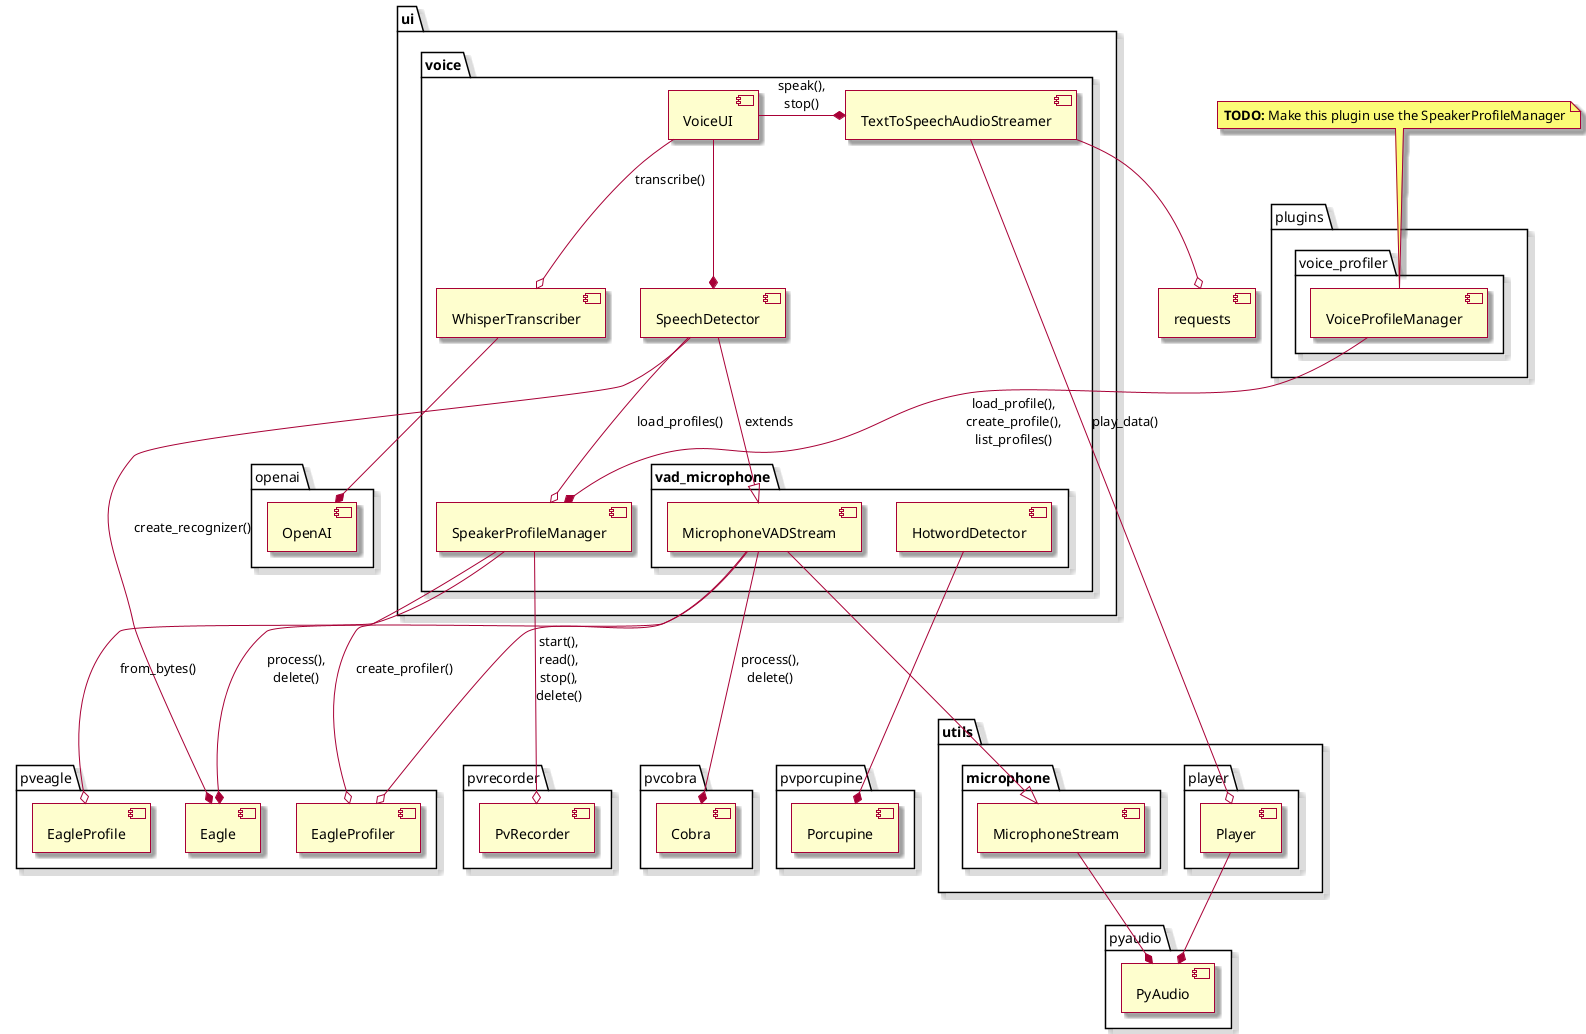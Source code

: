 @startuml

skin rose

' left to right direction
set namespaceSeparator .
skinparam MaxMessageSize 50

package "ui" as ui {
   package "voice" as voice {
      component VoiceUI
      component SpeechDetector
      component TextToSpeechAudioStreamer
      package vad_microphone {
         component MicrophoneVADStream
         component HotwordDetector
      }
      component SpeakerProfileManager
      component WhisperTranscriber
   }
}

package "utils" as utils {
   package microphone {
      component MicrophoneStream
   }
}

VoiceUI --* SpeechDetector
VoiceUI --o WhisperTranscriber: transcribe()
VoiceUI -left-* TextToSpeechAudioStreamer: speak(), stop()

TextToSpeechAudioStreamer --o [requests]
TextToSpeechAudioStreamer --o [utils.player.Player]: play_data()

SpeechDetector --o SpeakerProfileManager: load_profiles()
SpeechDetector --|> MicrophoneVADStream: extends
SpeechDetector --* [pveagle.Eagle]: create_recognizer()

SpeakerProfileManager --o [pveagle.EagleProfiler]: create_profiler()
SpeakerProfileManager --o [pveagle.EagleProfile]: from_bytes()
SpeakerProfileManager --o [pvrecorder.PvRecorder]: start(), read(), stop(), delete()

MicrophoneVADStream --* [pvcobra.Cobra]: process(), delete()
MicrophoneVADStream --* [pveagle.Eagle]: process(), delete()
MicrophoneVADStream --o [pveagle.EagleProfiler]
MicrophoneVADStream --|> [utils.microphone.MicrophoneStream]

[utils.microphone.MicrophoneStream] --* [pyaudio.PyAudio]
[utils.player.Player] --* [pyaudio.PyAudio]

HotwordDetector --* [pvporcupine.Porcupine]

[plugins.voice_profiler.VoiceProfileManager] --* SpeakerProfileManager: load_profile(), create_profile(), list_profiles()

note top of [plugins.voice_profiler.VoiceProfileManager]
   <b>TODO:</b> Make this plugin use the SpeakerProfileManager
end note

WhisperTranscriber --* [openai.OpenAI]

@enduml